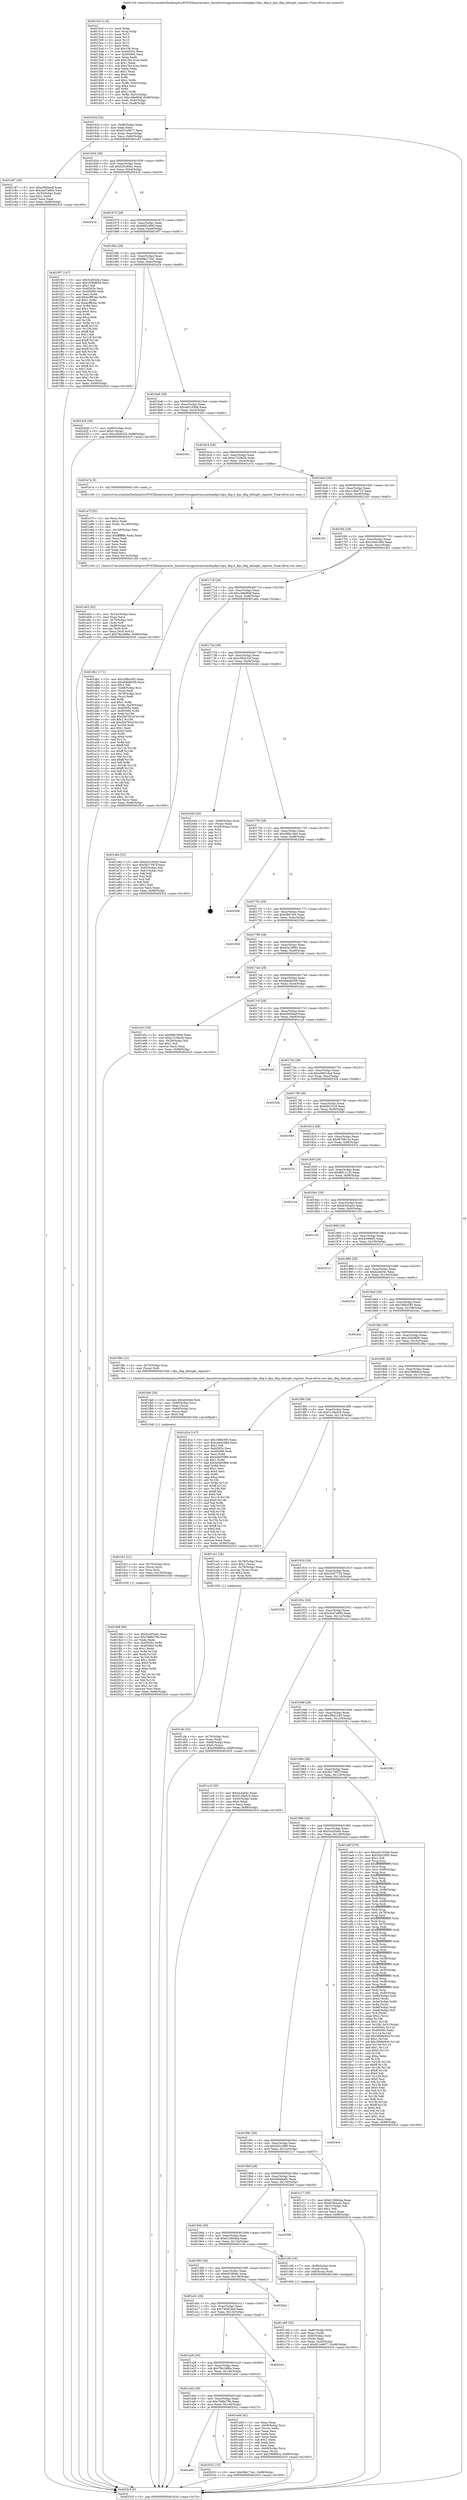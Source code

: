 digraph "0x4015c0" {
  label = "0x4015c0 (/mnt/c/Users/mathe/Desktop/tcc/POCII/binaries/extr_linuxdriversgpudrmmsmdispdpu1dpu_dbg.h_dpu_dbg_debugfs_register_Final-ollvm.out::main(0))"
  labelloc = "t"
  node[shape=record]

  Entry [label="",width=0.3,height=0.3,shape=circle,fillcolor=black,style=filled]
  "0x401634" [label="{
     0x401634 [32]\l
     | [instrs]\l
     &nbsp;&nbsp;0x401634 \<+6\>: mov -0x98(%rbp),%eax\l
     &nbsp;&nbsp;0x40163a \<+2\>: mov %eax,%ecx\l
     &nbsp;&nbsp;0x40163c \<+6\>: sub $0x831e9977,%ecx\l
     &nbsp;&nbsp;0x401642 \<+6\>: mov %eax,-0xac(%rbp)\l
     &nbsp;&nbsp;0x401648 \<+6\>: mov %ecx,-0xb0(%rbp)\l
     &nbsp;&nbsp;0x40164e \<+6\>: je 0000000000401c87 \<main+0x6c7\>\l
  }"]
  "0x401c87" [label="{
     0x401c87 [30]\l
     | [instrs]\l
     &nbsp;&nbsp;0x401c87 \<+5\>: mov $0xe5b0badf,%eax\l
     &nbsp;&nbsp;0x401c8c \<+5\>: mov $0x3ed7a96d,%ecx\l
     &nbsp;&nbsp;0x401c91 \<+3\>: mov -0x30(%rbp),%edx\l
     &nbsp;&nbsp;0x401c94 \<+3\>: cmp $0x1,%edx\l
     &nbsp;&nbsp;0x401c97 \<+3\>: cmovl %ecx,%eax\l
     &nbsp;&nbsp;0x401c9a \<+6\>: mov %eax,-0x98(%rbp)\l
     &nbsp;&nbsp;0x401ca0 \<+5\>: jmp 00000000004025c5 \<main+0x1005\>\l
  }"]
  "0x401654" [label="{
     0x401654 [28]\l
     | [instrs]\l
     &nbsp;&nbsp;0x401654 \<+5\>: jmp 0000000000401659 \<main+0x99\>\l
     &nbsp;&nbsp;0x401659 \<+6\>: mov -0xac(%rbp),%eax\l
     &nbsp;&nbsp;0x40165f \<+5\>: sub $0x925c65bc,%eax\l
     &nbsp;&nbsp;0x401664 \<+6\>: mov %eax,-0xb4(%rbp)\l
     &nbsp;&nbsp;0x40166a \<+6\>: je 0000000000402419 \<main+0xe59\>\l
  }"]
  Exit [label="",width=0.3,height=0.3,shape=circle,fillcolor=black,style=filled,peripheries=2]
  "0x402419" [label="{
     0x402419\l
  }", style=dashed]
  "0x401670" [label="{
     0x401670 [28]\l
     | [instrs]\l
     &nbsp;&nbsp;0x401670 \<+5\>: jmp 0000000000401675 \<main+0xb5\>\l
     &nbsp;&nbsp;0x401675 \<+6\>: mov -0xac(%rbp),%eax\l
     &nbsp;&nbsp;0x40167b \<+5\>: sub $0x9681984f,%eax\l
     &nbsp;&nbsp;0x401680 \<+6\>: mov %eax,-0xb8(%rbp)\l
     &nbsp;&nbsp;0x401686 \<+6\>: je 0000000000401f07 \<main+0x947\>\l
  }"]
  "0x401a60" [label="{
     0x401a60\l
  }", style=dashed]
  "0x401f07" [label="{
     0x401f07 [147]\l
     | [instrs]\l
     &nbsp;&nbsp;0x401f07 \<+5\>: mov $0x5cd55d4c,%eax\l
     &nbsp;&nbsp;0x401f0c \<+5\>: mov $0x193b9650,%ecx\l
     &nbsp;&nbsp;0x401f11 \<+2\>: mov $0x1,%dl\l
     &nbsp;&nbsp;0x401f13 \<+7\>: mov 0x40505c,%esi\l
     &nbsp;&nbsp;0x401f1a \<+7\>: mov 0x405060,%edi\l
     &nbsp;&nbsp;0x401f21 \<+3\>: mov %esi,%r8d\l
     &nbsp;&nbsp;0x401f24 \<+7\>: add $0xecff63ec,%r8d\l
     &nbsp;&nbsp;0x401f2b \<+4\>: sub $0x1,%r8d\l
     &nbsp;&nbsp;0x401f2f \<+7\>: sub $0xecff63ec,%r8d\l
     &nbsp;&nbsp;0x401f36 \<+4\>: imul %r8d,%esi\l
     &nbsp;&nbsp;0x401f3a \<+3\>: and $0x1,%esi\l
     &nbsp;&nbsp;0x401f3d \<+3\>: cmp $0x0,%esi\l
     &nbsp;&nbsp;0x401f40 \<+4\>: sete %r9b\l
     &nbsp;&nbsp;0x401f44 \<+3\>: cmp $0xa,%edi\l
     &nbsp;&nbsp;0x401f47 \<+4\>: setl %r10b\l
     &nbsp;&nbsp;0x401f4b \<+3\>: mov %r9b,%r11b\l
     &nbsp;&nbsp;0x401f4e \<+4\>: xor $0xff,%r11b\l
     &nbsp;&nbsp;0x401f52 \<+3\>: mov %r10b,%bl\l
     &nbsp;&nbsp;0x401f55 \<+3\>: xor $0xff,%bl\l
     &nbsp;&nbsp;0x401f58 \<+3\>: xor $0x1,%dl\l
     &nbsp;&nbsp;0x401f5b \<+3\>: mov %r11b,%r14b\l
     &nbsp;&nbsp;0x401f5e \<+4\>: and $0xff,%r14b\l
     &nbsp;&nbsp;0x401f62 \<+3\>: and %dl,%r9b\l
     &nbsp;&nbsp;0x401f65 \<+3\>: mov %bl,%r15b\l
     &nbsp;&nbsp;0x401f68 \<+4\>: and $0xff,%r15b\l
     &nbsp;&nbsp;0x401f6c \<+3\>: and %dl,%r10b\l
     &nbsp;&nbsp;0x401f6f \<+3\>: or %r9b,%r14b\l
     &nbsp;&nbsp;0x401f72 \<+3\>: or %r10b,%r15b\l
     &nbsp;&nbsp;0x401f75 \<+3\>: xor %r15b,%r14b\l
     &nbsp;&nbsp;0x401f78 \<+3\>: or %bl,%r11b\l
     &nbsp;&nbsp;0x401f7b \<+4\>: xor $0xff,%r11b\l
     &nbsp;&nbsp;0x401f7f \<+3\>: or $0x1,%dl\l
     &nbsp;&nbsp;0x401f82 \<+3\>: and %dl,%r11b\l
     &nbsp;&nbsp;0x401f85 \<+3\>: or %r11b,%r14b\l
     &nbsp;&nbsp;0x401f88 \<+4\>: test $0x1,%r14b\l
     &nbsp;&nbsp;0x401f8c \<+3\>: cmovne %ecx,%eax\l
     &nbsp;&nbsp;0x401f8f \<+6\>: mov %eax,-0x98(%rbp)\l
     &nbsp;&nbsp;0x401f95 \<+5\>: jmp 00000000004025c5 \<main+0x1005\>\l
  }"]
  "0x40168c" [label="{
     0x40168c [28]\l
     | [instrs]\l
     &nbsp;&nbsp;0x40168c \<+5\>: jmp 0000000000401691 \<main+0xd1\>\l
     &nbsp;&nbsp;0x401691 \<+6\>: mov -0xac(%rbp),%eax\l
     &nbsp;&nbsp;0x401697 \<+5\>: sub $0x99e172e1,%eax\l
     &nbsp;&nbsp;0x40169c \<+6\>: mov %eax,-0xbc(%rbp)\l
     &nbsp;&nbsp;0x4016a2 \<+6\>: je 0000000000402428 \<main+0xe68\>\l
  }"]
  "0x402032" [label="{
     0x402032 [15]\l
     | [instrs]\l
     &nbsp;&nbsp;0x402032 \<+10\>: movl $0x99e172e1,-0x98(%rbp)\l
     &nbsp;&nbsp;0x40203c \<+5\>: jmp 00000000004025c5 \<main+0x1005\>\l
  }"]
  "0x402428" [label="{
     0x402428 [28]\l
     | [instrs]\l
     &nbsp;&nbsp;0x402428 \<+7\>: mov -0x90(%rbp),%rax\l
     &nbsp;&nbsp;0x40242f \<+6\>: movl $0x0,(%rax)\l
     &nbsp;&nbsp;0x402435 \<+10\>: movl $0xc582b32f,-0x98(%rbp)\l
     &nbsp;&nbsp;0x40243f \<+5\>: jmp 00000000004025c5 \<main+0x1005\>\l
  }"]
  "0x4016a8" [label="{
     0x4016a8 [28]\l
     | [instrs]\l
     &nbsp;&nbsp;0x4016a8 \<+5\>: jmp 00000000004016ad \<main+0xed\>\l
     &nbsp;&nbsp;0x4016ad \<+6\>: mov -0xac(%rbp),%eax\l
     &nbsp;&nbsp;0x4016b3 \<+5\>: sub $0xa451026d,%eax\l
     &nbsp;&nbsp;0x4016b8 \<+6\>: mov %eax,-0xc0(%rbp)\l
     &nbsp;&nbsp;0x4016be \<+6\>: je 000000000040245c \<main+0xe9c\>\l
  }"]
  "0x401fd8" [label="{
     0x401fd8 [90]\l
     | [instrs]\l
     &nbsp;&nbsp;0x401fd8 \<+5\>: mov $0x5cd55d4c,%eax\l
     &nbsp;&nbsp;0x401fdd \<+5\>: mov $0x79d6e79b,%esi\l
     &nbsp;&nbsp;0x401fe2 \<+2\>: xor %edx,%edx\l
     &nbsp;&nbsp;0x401fe4 \<+8\>: mov 0x40505c,%r8d\l
     &nbsp;&nbsp;0x401fec \<+8\>: mov 0x405060,%r9d\l
     &nbsp;&nbsp;0x401ff4 \<+3\>: sub $0x1,%edx\l
     &nbsp;&nbsp;0x401ff7 \<+3\>: mov %r8d,%r10d\l
     &nbsp;&nbsp;0x401ffa \<+3\>: add %edx,%r10d\l
     &nbsp;&nbsp;0x401ffd \<+4\>: imul %r10d,%r8d\l
     &nbsp;&nbsp;0x402001 \<+4\>: and $0x1,%r8d\l
     &nbsp;&nbsp;0x402005 \<+4\>: cmp $0x0,%r8d\l
     &nbsp;&nbsp;0x402009 \<+4\>: sete %r11b\l
     &nbsp;&nbsp;0x40200d \<+4\>: cmp $0xa,%r9d\l
     &nbsp;&nbsp;0x402011 \<+3\>: setl %bl\l
     &nbsp;&nbsp;0x402014 \<+3\>: mov %r11b,%r14b\l
     &nbsp;&nbsp;0x402017 \<+3\>: and %bl,%r14b\l
     &nbsp;&nbsp;0x40201a \<+3\>: xor %bl,%r11b\l
     &nbsp;&nbsp;0x40201d \<+3\>: or %r11b,%r14b\l
     &nbsp;&nbsp;0x402020 \<+4\>: test $0x1,%r14b\l
     &nbsp;&nbsp;0x402024 \<+3\>: cmovne %esi,%eax\l
     &nbsp;&nbsp;0x402027 \<+6\>: mov %eax,-0x98(%rbp)\l
     &nbsp;&nbsp;0x40202d \<+5\>: jmp 00000000004025c5 \<main+0x1005\>\l
  }"]
  "0x40245c" [label="{
     0x40245c\l
  }", style=dashed]
  "0x4016c4" [label="{
     0x4016c4 [28]\l
     | [instrs]\l
     &nbsp;&nbsp;0x4016c4 \<+5\>: jmp 00000000004016c9 \<main+0x109\>\l
     &nbsp;&nbsp;0x4016c9 \<+6\>: mov -0xac(%rbp),%eax\l
     &nbsp;&nbsp;0x4016cf \<+5\>: sub $0xa7229e26,%eax\l
     &nbsp;&nbsp;0x4016d4 \<+6\>: mov %eax,-0xc4(%rbp)\l
     &nbsp;&nbsp;0x4016da \<+6\>: je 0000000000401e7a \<main+0x8ba\>\l
  }"]
  "0x401fc3" [label="{
     0x401fc3 [21]\l
     | [instrs]\l
     &nbsp;&nbsp;0x401fc3 \<+4\>: mov -0x70(%rbp),%rcx\l
     &nbsp;&nbsp;0x401fc7 \<+3\>: mov (%rcx),%rcx\l
     &nbsp;&nbsp;0x401fca \<+3\>: mov %rcx,%rdi\l
     &nbsp;&nbsp;0x401fcd \<+6\>: mov %eax,-0x150(%rbp)\l
     &nbsp;&nbsp;0x401fd3 \<+5\>: call 0000000000401030 \<free@plt\>\l
     | [calls]\l
     &nbsp;&nbsp;0x401030 \{1\} (unknown)\l
  }"]
  "0x401e7a" [label="{
     0x401e7a [5]\l
     | [instrs]\l
     &nbsp;&nbsp;0x401e7a \<+5\>: call 0000000000401160 \<next_i\>\l
     | [calls]\l
     &nbsp;&nbsp;0x401160 \{1\} (/mnt/c/Users/mathe/Desktop/tcc/POCII/binaries/extr_linuxdriversgpudrmmsmdispdpu1dpu_dbg.h_dpu_dbg_debugfs_register_Final-ollvm.out::next_i)\l
  }"]
  "0x4016e0" [label="{
     0x4016e0 [28]\l
     | [instrs]\l
     &nbsp;&nbsp;0x4016e0 \<+5\>: jmp 00000000004016e5 \<main+0x125\>\l
     &nbsp;&nbsp;0x4016e5 \<+6\>: mov -0xac(%rbp),%eax\l
     &nbsp;&nbsp;0x4016eb \<+5\>: sub $0xc14b6723,%eax\l
     &nbsp;&nbsp;0x4016f0 \<+6\>: mov %eax,-0xc8(%rbp)\l
     &nbsp;&nbsp;0x4016f6 \<+6\>: je 00000000004021b3 \<main+0xbf3\>\l
  }"]
  "0x401fa6" [label="{
     0x401fa6 [29]\l
     | [instrs]\l
     &nbsp;&nbsp;0x401fa6 \<+10\>: movabs $0x4030d6,%rdi\l
     &nbsp;&nbsp;0x401fb0 \<+4\>: mov -0x60(%rbp),%rcx\l
     &nbsp;&nbsp;0x401fb4 \<+2\>: mov %eax,(%rcx)\l
     &nbsp;&nbsp;0x401fb6 \<+4\>: mov -0x60(%rbp),%rcx\l
     &nbsp;&nbsp;0x401fba \<+2\>: mov (%rcx),%esi\l
     &nbsp;&nbsp;0x401fbc \<+2\>: mov $0x0,%al\l
     &nbsp;&nbsp;0x401fbe \<+5\>: call 0000000000401040 \<printf@plt\>\l
     | [calls]\l
     &nbsp;&nbsp;0x401040 \{1\} (unknown)\l
  }"]
  "0x4021b3" [label="{
     0x4021b3\l
  }", style=dashed]
  "0x4016fc" [label="{
     0x4016fc [28]\l
     | [instrs]\l
     &nbsp;&nbsp;0x4016fc \<+5\>: jmp 0000000000401701 \<main+0x141\>\l
     &nbsp;&nbsp;0x401701 \<+6\>: mov -0xac(%rbp),%eax\l
     &nbsp;&nbsp;0x401707 \<+5\>: sub $0xc44d1d84,%eax\l
     &nbsp;&nbsp;0x40170c \<+6\>: mov %eax,-0xcc(%rbp)\l
     &nbsp;&nbsp;0x401712 \<+6\>: je 0000000000401db1 \<main+0x7f1\>\l
  }"]
  "0x401a44" [label="{
     0x401a44 [28]\l
     | [instrs]\l
     &nbsp;&nbsp;0x401a44 \<+5\>: jmp 0000000000401a49 \<main+0x489\>\l
     &nbsp;&nbsp;0x401a49 \<+6\>: mov -0xac(%rbp),%eax\l
     &nbsp;&nbsp;0x401a4f \<+5\>: sub $0x79d6e79b,%eax\l
     &nbsp;&nbsp;0x401a54 \<+6\>: mov %eax,-0x144(%rbp)\l
     &nbsp;&nbsp;0x401a5a \<+6\>: je 0000000000402032 \<main+0xa72\>\l
  }"]
  "0x401db1" [label="{
     0x401db1 [171]\l
     | [instrs]\l
     &nbsp;&nbsp;0x401db1 \<+5\>: mov $0x16fb4385,%eax\l
     &nbsp;&nbsp;0x401db6 \<+5\>: mov $0xdb6dbb56,%ecx\l
     &nbsp;&nbsp;0x401dbb \<+2\>: mov $0x1,%dl\l
     &nbsp;&nbsp;0x401dbd \<+4\>: mov -0x68(%rbp),%rsi\l
     &nbsp;&nbsp;0x401dc1 \<+2\>: mov (%rsi),%edi\l
     &nbsp;&nbsp;0x401dc3 \<+4\>: mov -0x78(%rbp),%rsi\l
     &nbsp;&nbsp;0x401dc7 \<+2\>: cmp (%rsi),%edi\l
     &nbsp;&nbsp;0x401dc9 \<+4\>: setl %r8b\l
     &nbsp;&nbsp;0x401dcd \<+4\>: and $0x1,%r8b\l
     &nbsp;&nbsp;0x401dd1 \<+4\>: mov %r8b,-0x29(%rbp)\l
     &nbsp;&nbsp;0x401dd5 \<+7\>: mov 0x40505c,%edi\l
     &nbsp;&nbsp;0x401ddc \<+8\>: mov 0x405060,%r9d\l
     &nbsp;&nbsp;0x401de4 \<+3\>: mov %edi,%r10d\l
     &nbsp;&nbsp;0x401de7 \<+7\>: add $0x260762cf,%r10d\l
     &nbsp;&nbsp;0x401dee \<+4\>: sub $0x1,%r10d\l
     &nbsp;&nbsp;0x401df2 \<+7\>: sub $0x260762cf,%r10d\l
     &nbsp;&nbsp;0x401df9 \<+4\>: imul %r10d,%edi\l
     &nbsp;&nbsp;0x401dfd \<+3\>: and $0x1,%edi\l
     &nbsp;&nbsp;0x401e00 \<+3\>: cmp $0x0,%edi\l
     &nbsp;&nbsp;0x401e03 \<+4\>: sete %r8b\l
     &nbsp;&nbsp;0x401e07 \<+4\>: cmp $0xa,%r9d\l
     &nbsp;&nbsp;0x401e0b \<+4\>: setl %r11b\l
     &nbsp;&nbsp;0x401e0f \<+3\>: mov %r8b,%bl\l
     &nbsp;&nbsp;0x401e12 \<+3\>: xor $0xff,%bl\l
     &nbsp;&nbsp;0x401e15 \<+3\>: mov %r11b,%r14b\l
     &nbsp;&nbsp;0x401e18 \<+4\>: xor $0xff,%r14b\l
     &nbsp;&nbsp;0x401e1c \<+3\>: xor $0x1,%dl\l
     &nbsp;&nbsp;0x401e1f \<+3\>: mov %bl,%r15b\l
     &nbsp;&nbsp;0x401e22 \<+4\>: and $0xff,%r15b\l
     &nbsp;&nbsp;0x401e26 \<+3\>: and %dl,%r8b\l
     &nbsp;&nbsp;0x401e29 \<+3\>: mov %r14b,%r12b\l
     &nbsp;&nbsp;0x401e2c \<+4\>: and $0xff,%r12b\l
     &nbsp;&nbsp;0x401e30 \<+3\>: and %dl,%r11b\l
     &nbsp;&nbsp;0x401e33 \<+3\>: or %r8b,%r15b\l
     &nbsp;&nbsp;0x401e36 \<+3\>: or %r11b,%r12b\l
     &nbsp;&nbsp;0x401e39 \<+3\>: xor %r12b,%r15b\l
     &nbsp;&nbsp;0x401e3c \<+3\>: or %r14b,%bl\l
     &nbsp;&nbsp;0x401e3f \<+3\>: xor $0xff,%bl\l
     &nbsp;&nbsp;0x401e42 \<+3\>: or $0x1,%dl\l
     &nbsp;&nbsp;0x401e45 \<+2\>: and %dl,%bl\l
     &nbsp;&nbsp;0x401e47 \<+3\>: or %bl,%r15b\l
     &nbsp;&nbsp;0x401e4a \<+4\>: test $0x1,%r15b\l
     &nbsp;&nbsp;0x401e4e \<+3\>: cmovne %ecx,%eax\l
     &nbsp;&nbsp;0x401e51 \<+6\>: mov %eax,-0x98(%rbp)\l
     &nbsp;&nbsp;0x401e57 \<+5\>: jmp 00000000004025c5 \<main+0x1005\>\l
  }"]
  "0x401718" [label="{
     0x401718 [28]\l
     | [instrs]\l
     &nbsp;&nbsp;0x401718 \<+5\>: jmp 000000000040171d \<main+0x15d\>\l
     &nbsp;&nbsp;0x40171d \<+6\>: mov -0xac(%rbp),%eax\l
     &nbsp;&nbsp;0x401723 \<+5\>: sub $0xc49e864f,%eax\l
     &nbsp;&nbsp;0x401728 \<+6\>: mov %eax,-0xd0(%rbp)\l
     &nbsp;&nbsp;0x40172e \<+6\>: je 0000000000401a6a \<main+0x4aa\>\l
  }"]
  "0x401edd" [label="{
     0x401edd [42]\l
     | [instrs]\l
     &nbsp;&nbsp;0x401edd \<+2\>: xor %eax,%eax\l
     &nbsp;&nbsp;0x401edf \<+4\>: mov -0x68(%rbp),%rcx\l
     &nbsp;&nbsp;0x401ee3 \<+2\>: mov (%rcx),%edx\l
     &nbsp;&nbsp;0x401ee5 \<+2\>: mov %eax,%esi\l
     &nbsp;&nbsp;0x401ee7 \<+2\>: sub %edx,%esi\l
     &nbsp;&nbsp;0x401ee9 \<+2\>: mov %eax,%edx\l
     &nbsp;&nbsp;0x401eeb \<+3\>: sub $0x1,%edx\l
     &nbsp;&nbsp;0x401eee \<+2\>: add %edx,%esi\l
     &nbsp;&nbsp;0x401ef0 \<+2\>: sub %esi,%eax\l
     &nbsp;&nbsp;0x401ef2 \<+4\>: mov -0x68(%rbp),%rcx\l
     &nbsp;&nbsp;0x401ef6 \<+2\>: mov %eax,(%rcx)\l
     &nbsp;&nbsp;0x401ef8 \<+10\>: movl $0x296f66ca,-0x98(%rbp)\l
     &nbsp;&nbsp;0x401f02 \<+5\>: jmp 00000000004025c5 \<main+0x1005\>\l
  }"]
  "0x401a6a" [label="{
     0x401a6a [53]\l
     | [instrs]\l
     &nbsp;&nbsp;0x401a6a \<+5\>: mov $0xa451026d,%eax\l
     &nbsp;&nbsp;0x401a6f \<+5\>: mov $0x5b17587f,%ecx\l
     &nbsp;&nbsp;0x401a74 \<+6\>: mov -0x92(%rbp),%dl\l
     &nbsp;&nbsp;0x401a7a \<+7\>: mov -0x91(%rbp),%sil\l
     &nbsp;&nbsp;0x401a81 \<+3\>: mov %dl,%dil\l
     &nbsp;&nbsp;0x401a84 \<+3\>: and %sil,%dil\l
     &nbsp;&nbsp;0x401a87 \<+3\>: xor %sil,%dl\l
     &nbsp;&nbsp;0x401a8a \<+3\>: or %dl,%dil\l
     &nbsp;&nbsp;0x401a8d \<+4\>: test $0x1,%dil\l
     &nbsp;&nbsp;0x401a91 \<+3\>: cmovne %ecx,%eax\l
     &nbsp;&nbsp;0x401a94 \<+6\>: mov %eax,-0x98(%rbp)\l
     &nbsp;&nbsp;0x401a9a \<+5\>: jmp 00000000004025c5 \<main+0x1005\>\l
  }"]
  "0x401734" [label="{
     0x401734 [28]\l
     | [instrs]\l
     &nbsp;&nbsp;0x401734 \<+5\>: jmp 0000000000401739 \<main+0x179\>\l
     &nbsp;&nbsp;0x401739 \<+6\>: mov -0xac(%rbp),%eax\l
     &nbsp;&nbsp;0x40173f \<+5\>: sub $0xc582b32f,%eax\l
     &nbsp;&nbsp;0x401744 \<+6\>: mov %eax,-0xd4(%rbp)\l
     &nbsp;&nbsp;0x40174a \<+6\>: je 0000000000402444 \<main+0xe84\>\l
  }"]
  "0x4025c5" [label="{
     0x4025c5 [5]\l
     | [instrs]\l
     &nbsp;&nbsp;0x4025c5 \<+5\>: jmp 0000000000401634 \<main+0x74\>\l
  }"]
  "0x4015c0" [label="{
     0x4015c0 [116]\l
     | [instrs]\l
     &nbsp;&nbsp;0x4015c0 \<+1\>: push %rbp\l
     &nbsp;&nbsp;0x4015c1 \<+3\>: mov %rsp,%rbp\l
     &nbsp;&nbsp;0x4015c4 \<+2\>: push %r15\l
     &nbsp;&nbsp;0x4015c6 \<+2\>: push %r14\l
     &nbsp;&nbsp;0x4015c8 \<+2\>: push %r13\l
     &nbsp;&nbsp;0x4015ca \<+2\>: push %r12\l
     &nbsp;&nbsp;0x4015cc \<+1\>: push %rbx\l
     &nbsp;&nbsp;0x4015cd \<+7\>: sub $0x158,%rsp\l
     &nbsp;&nbsp;0x4015d4 \<+7\>: mov 0x40505c,%eax\l
     &nbsp;&nbsp;0x4015db \<+7\>: mov 0x405060,%ecx\l
     &nbsp;&nbsp;0x4015e2 \<+2\>: mov %eax,%edx\l
     &nbsp;&nbsp;0x4015e4 \<+6\>: add $0x15b141ea,%edx\l
     &nbsp;&nbsp;0x4015ea \<+3\>: sub $0x1,%edx\l
     &nbsp;&nbsp;0x4015ed \<+6\>: sub $0x15b141ea,%edx\l
     &nbsp;&nbsp;0x4015f3 \<+3\>: imul %edx,%eax\l
     &nbsp;&nbsp;0x4015f6 \<+3\>: and $0x1,%eax\l
     &nbsp;&nbsp;0x4015f9 \<+3\>: cmp $0x0,%eax\l
     &nbsp;&nbsp;0x4015fc \<+4\>: sete %r8b\l
     &nbsp;&nbsp;0x401600 \<+4\>: and $0x1,%r8b\l
     &nbsp;&nbsp;0x401604 \<+7\>: mov %r8b,-0x92(%rbp)\l
     &nbsp;&nbsp;0x40160b \<+3\>: cmp $0xa,%ecx\l
     &nbsp;&nbsp;0x40160e \<+4\>: setl %r8b\l
     &nbsp;&nbsp;0x401612 \<+4\>: and $0x1,%r8b\l
     &nbsp;&nbsp;0x401616 \<+7\>: mov %r8b,-0x91(%rbp)\l
     &nbsp;&nbsp;0x40161d \<+10\>: movl $0xc49e864f,-0x98(%rbp)\l
     &nbsp;&nbsp;0x401627 \<+6\>: mov %edi,-0x9c(%rbp)\l
     &nbsp;&nbsp;0x40162d \<+7\>: mov %rsi,-0xa8(%rbp)\l
  }"]
  "0x401a28" [label="{
     0x401a28 [28]\l
     | [instrs]\l
     &nbsp;&nbsp;0x401a28 \<+5\>: jmp 0000000000401a2d \<main+0x46d\>\l
     &nbsp;&nbsp;0x401a2d \<+6\>: mov -0xac(%rbp),%eax\l
     &nbsp;&nbsp;0x401a33 \<+5\>: sub $0x78e198be,%eax\l
     &nbsp;&nbsp;0x401a38 \<+6\>: mov %eax,-0x140(%rbp)\l
     &nbsp;&nbsp;0x401a3e \<+6\>: je 0000000000401edd \<main+0x91d\>\l
  }"]
  "0x402444" [label="{
     0x402444 [24]\l
     | [instrs]\l
     &nbsp;&nbsp;0x402444 \<+7\>: mov -0x90(%rbp),%rax\l
     &nbsp;&nbsp;0x40244b \<+2\>: mov (%rax),%eax\l
     &nbsp;&nbsp;0x40244d \<+4\>: lea -0x28(%rbp),%rsp\l
     &nbsp;&nbsp;0x402451 \<+1\>: pop %rbx\l
     &nbsp;&nbsp;0x402452 \<+2\>: pop %r12\l
     &nbsp;&nbsp;0x402454 \<+2\>: pop %r13\l
     &nbsp;&nbsp;0x402456 \<+2\>: pop %r14\l
     &nbsp;&nbsp;0x402458 \<+2\>: pop %r15\l
     &nbsp;&nbsp;0x40245a \<+1\>: pop %rbp\l
     &nbsp;&nbsp;0x40245b \<+1\>: ret\l
  }"]
  "0x401750" [label="{
     0x401750 [28]\l
     | [instrs]\l
     &nbsp;&nbsp;0x401750 \<+5\>: jmp 0000000000401755 \<main+0x195\>\l
     &nbsp;&nbsp;0x401755 \<+6\>: mov -0xac(%rbp),%eax\l
     &nbsp;&nbsp;0x40175b \<+5\>: sub $0xc86b1dad,%eax\l
     &nbsp;&nbsp;0x401760 \<+6\>: mov %eax,-0xd8(%rbp)\l
     &nbsp;&nbsp;0x401766 \<+6\>: je 00000000004025b6 \<main+0xff6\>\l
  }"]
  "0x402041" [label="{
     0x402041\l
  }", style=dashed]
  "0x4025b6" [label="{
     0x4025b6\l
  }", style=dashed]
  "0x40176c" [label="{
     0x40176c [28]\l
     | [instrs]\l
     &nbsp;&nbsp;0x40176c \<+5\>: jmp 0000000000401771 \<main+0x1b1\>\l
     &nbsp;&nbsp;0x401771 \<+6\>: mov -0xac(%rbp),%eax\l
     &nbsp;&nbsp;0x401777 \<+5\>: sub $0xcfb67fc0,%eax\l
     &nbsp;&nbsp;0x40177c \<+6\>: mov %eax,-0xdc(%rbp)\l
     &nbsp;&nbsp;0x401782 \<+6\>: je 000000000040230d \<main+0xd4d\>\l
  }"]
  "0x401a0c" [label="{
     0x401a0c [28]\l
     | [instrs]\l
     &nbsp;&nbsp;0x401a0c \<+5\>: jmp 0000000000401a11 \<main+0x451\>\l
     &nbsp;&nbsp;0x401a11 \<+6\>: mov -0xac(%rbp),%eax\l
     &nbsp;&nbsp;0x401a17 \<+5\>: sub $0x749452ed,%eax\l
     &nbsp;&nbsp;0x401a1c \<+6\>: mov %eax,-0x13c(%rbp)\l
     &nbsp;&nbsp;0x401a22 \<+6\>: je 0000000000402041 \<main+0xa81\>\l
  }"]
  "0x40230d" [label="{
     0x40230d\l
  }", style=dashed]
  "0x401788" [label="{
     0x401788 [28]\l
     | [instrs]\l
     &nbsp;&nbsp;0x401788 \<+5\>: jmp 000000000040178d \<main+0x1cd\>\l
     &nbsp;&nbsp;0x40178d \<+6\>: mov -0xac(%rbp),%eax\l
     &nbsp;&nbsp;0x401793 \<+5\>: sub $0xd2a1909c,%eax\l
     &nbsp;&nbsp;0x401798 \<+6\>: mov %eax,-0xe0(%rbp)\l
     &nbsp;&nbsp;0x40179e \<+6\>: je 00000000004021dd \<main+0xc1d\>\l
  }"]
  "0x4020a2" [label="{
     0x4020a2\l
  }", style=dashed]
  "0x4021dd" [label="{
     0x4021dd\l
  }", style=dashed]
  "0x4017a4" [label="{
     0x4017a4 [28]\l
     | [instrs]\l
     &nbsp;&nbsp;0x4017a4 \<+5\>: jmp 00000000004017a9 \<main+0x1e9\>\l
     &nbsp;&nbsp;0x4017a9 \<+6\>: mov -0xac(%rbp),%eax\l
     &nbsp;&nbsp;0x4017af \<+5\>: sub $0xdb6dbb56,%eax\l
     &nbsp;&nbsp;0x4017b4 \<+6\>: mov %eax,-0xe4(%rbp)\l
     &nbsp;&nbsp;0x4017ba \<+6\>: je 0000000000401e5c \<main+0x89c\>\l
  }"]
  "0x401eb3" [label="{
     0x401eb3 [42]\l
     | [instrs]\l
     &nbsp;&nbsp;0x401eb3 \<+6\>: mov -0x14c(%rbp),%ecx\l
     &nbsp;&nbsp;0x401eb9 \<+3\>: imul %eax,%ecx\l
     &nbsp;&nbsp;0x401ebc \<+4\>: mov -0x70(%rbp),%r8\l
     &nbsp;&nbsp;0x401ec0 \<+3\>: mov (%r8),%r8\l
     &nbsp;&nbsp;0x401ec3 \<+4\>: mov -0x68(%rbp),%r9\l
     &nbsp;&nbsp;0x401ec7 \<+3\>: movslq (%r9),%r9\l
     &nbsp;&nbsp;0x401eca \<+4\>: mov %ecx,(%r8,%r9,4)\l
     &nbsp;&nbsp;0x401ece \<+10\>: movl $0x78e198be,-0x98(%rbp)\l
     &nbsp;&nbsp;0x401ed8 \<+5\>: jmp 00000000004025c5 \<main+0x1005\>\l
  }"]
  "0x401e5c" [label="{
     0x401e5c [30]\l
     | [instrs]\l
     &nbsp;&nbsp;0x401e5c \<+5\>: mov $0x9681984f,%eax\l
     &nbsp;&nbsp;0x401e61 \<+5\>: mov $0xa7229e26,%ecx\l
     &nbsp;&nbsp;0x401e66 \<+3\>: mov -0x29(%rbp),%dl\l
     &nbsp;&nbsp;0x401e69 \<+3\>: test $0x1,%dl\l
     &nbsp;&nbsp;0x401e6c \<+3\>: cmovne %ecx,%eax\l
     &nbsp;&nbsp;0x401e6f \<+6\>: mov %eax,-0x98(%rbp)\l
     &nbsp;&nbsp;0x401e75 \<+5\>: jmp 00000000004025c5 \<main+0x1005\>\l
  }"]
  "0x4017c0" [label="{
     0x4017c0 [28]\l
     | [instrs]\l
     &nbsp;&nbsp;0x4017c0 \<+5\>: jmp 00000000004017c5 \<main+0x205\>\l
     &nbsp;&nbsp;0x4017c5 \<+6\>: mov -0xac(%rbp),%eax\l
     &nbsp;&nbsp;0x4017cb \<+5\>: sub $0xe5b0badf,%eax\l
     &nbsp;&nbsp;0x4017d0 \<+6\>: mov %eax,-0xe8(%rbp)\l
     &nbsp;&nbsp;0x4017d6 \<+6\>: je 0000000000401ca5 \<main+0x6e5\>\l
  }"]
  "0x401e7f" [label="{
     0x401e7f [52]\l
     | [instrs]\l
     &nbsp;&nbsp;0x401e7f \<+2\>: xor %ecx,%ecx\l
     &nbsp;&nbsp;0x401e81 \<+5\>: mov $0x2,%edx\l
     &nbsp;&nbsp;0x401e86 \<+6\>: mov %edx,-0x148(%rbp)\l
     &nbsp;&nbsp;0x401e8c \<+1\>: cltd\l
     &nbsp;&nbsp;0x401e8d \<+6\>: mov -0x148(%rbp),%esi\l
     &nbsp;&nbsp;0x401e93 \<+2\>: idiv %esi\l
     &nbsp;&nbsp;0x401e95 \<+6\>: imul $0xfffffffe,%edx,%edx\l
     &nbsp;&nbsp;0x401e9b \<+2\>: mov %ecx,%edi\l
     &nbsp;&nbsp;0x401e9d \<+2\>: sub %edx,%edi\l
     &nbsp;&nbsp;0x401e9f \<+2\>: mov %ecx,%edx\l
     &nbsp;&nbsp;0x401ea1 \<+3\>: sub $0x1,%edx\l
     &nbsp;&nbsp;0x401ea4 \<+2\>: add %edx,%edi\l
     &nbsp;&nbsp;0x401ea6 \<+2\>: sub %edi,%ecx\l
     &nbsp;&nbsp;0x401ea8 \<+6\>: mov %ecx,-0x14c(%rbp)\l
     &nbsp;&nbsp;0x401eae \<+5\>: call 0000000000401160 \<next_i\>\l
     | [calls]\l
     &nbsp;&nbsp;0x401160 \{1\} (/mnt/c/Users/mathe/Desktop/tcc/POCII/binaries/extr_linuxdriversgpudrmmsmdispdpu1dpu_dbg.h_dpu_dbg_debugfs_register_Final-ollvm.out::next_i)\l
  }"]
  "0x401ca5" [label="{
     0x401ca5\l
  }", style=dashed]
  "0x4017dc" [label="{
     0x4017dc [28]\l
     | [instrs]\l
     &nbsp;&nbsp;0x4017dc \<+5\>: jmp 00000000004017e1 \<main+0x221\>\l
     &nbsp;&nbsp;0x4017e1 \<+6\>: mov -0xac(%rbp),%eax\l
     &nbsp;&nbsp;0x4017e7 \<+5\>: sub $0xe6801dad,%eax\l
     &nbsp;&nbsp;0x4017ec \<+6\>: mov %eax,-0xec(%rbp)\l
     &nbsp;&nbsp;0x4017f2 \<+6\>: je 000000000040232b \<main+0xd6b\>\l
  }"]
  "0x401cfe" [label="{
     0x401cfe [32]\l
     | [instrs]\l
     &nbsp;&nbsp;0x401cfe \<+4\>: mov -0x70(%rbp),%rdi\l
     &nbsp;&nbsp;0x401d02 \<+3\>: mov %rax,(%rdi)\l
     &nbsp;&nbsp;0x401d05 \<+4\>: mov -0x68(%rbp),%rax\l
     &nbsp;&nbsp;0x401d09 \<+6\>: movl $0x0,(%rax)\l
     &nbsp;&nbsp;0x401d0f \<+10\>: movl $0x296f66ca,-0x98(%rbp)\l
     &nbsp;&nbsp;0x401d19 \<+5\>: jmp 00000000004025c5 \<main+0x1005\>\l
  }"]
  "0x40232b" [label="{
     0x40232b\l
  }", style=dashed]
  "0x4017f8" [label="{
     0x4017f8 [28]\l
     | [instrs]\l
     &nbsp;&nbsp;0x4017f8 \<+5\>: jmp 00000000004017fd \<main+0x23d\>\l
     &nbsp;&nbsp;0x4017fd \<+6\>: mov -0xac(%rbp),%eax\l
     &nbsp;&nbsp;0x401803 \<+5\>: sub $0xf3f23318,%eax\l
     &nbsp;&nbsp;0x401808 \<+6\>: mov %eax,-0xf0(%rbp)\l
     &nbsp;&nbsp;0x40180e \<+6\>: je 0000000000402569 \<main+0xfa9\>\l
  }"]
  "0x401c69" [label="{
     0x401c69 [30]\l
     | [instrs]\l
     &nbsp;&nbsp;0x401c69 \<+4\>: mov -0x80(%rbp),%rdi\l
     &nbsp;&nbsp;0x401c6d \<+2\>: mov %eax,(%rdi)\l
     &nbsp;&nbsp;0x401c6f \<+4\>: mov -0x80(%rbp),%rdi\l
     &nbsp;&nbsp;0x401c73 \<+2\>: mov (%rdi),%eax\l
     &nbsp;&nbsp;0x401c75 \<+3\>: mov %eax,-0x30(%rbp)\l
     &nbsp;&nbsp;0x401c78 \<+10\>: movl $0x831e9977,-0x98(%rbp)\l
     &nbsp;&nbsp;0x401c82 \<+5\>: jmp 00000000004025c5 \<main+0x1005\>\l
  }"]
  "0x402569" [label="{
     0x402569\l
  }", style=dashed]
  "0x401814" [label="{
     0x401814 [28]\l
     | [instrs]\l
     &nbsp;&nbsp;0x401814 \<+5\>: jmp 0000000000401819 \<main+0x259\>\l
     &nbsp;&nbsp;0x401819 \<+6\>: mov -0xac(%rbp),%eax\l
     &nbsp;&nbsp;0x40181f \<+5\>: sub $0xf479812e,%eax\l
     &nbsp;&nbsp;0x401824 \<+6\>: mov %eax,-0xf4(%rbp)\l
     &nbsp;&nbsp;0x40182a \<+6\>: je 000000000040207e \<main+0xabe\>\l
  }"]
  "0x4019f0" [label="{
     0x4019f0 [28]\l
     | [instrs]\l
     &nbsp;&nbsp;0x4019f0 \<+5\>: jmp 00000000004019f5 \<main+0x435\>\l
     &nbsp;&nbsp;0x4019f5 \<+6\>: mov -0xac(%rbp),%eax\l
     &nbsp;&nbsp;0x4019fb \<+5\>: sub $0x6d186efc,%eax\l
     &nbsp;&nbsp;0x401a00 \<+6\>: mov %eax,-0x138(%rbp)\l
     &nbsp;&nbsp;0x401a06 \<+6\>: je 00000000004020a2 \<main+0xae2\>\l
  }"]
  "0x40207e" [label="{
     0x40207e\l
  }", style=dashed]
  "0x401830" [label="{
     0x401830 [28]\l
     | [instrs]\l
     &nbsp;&nbsp;0x401830 \<+5\>: jmp 0000000000401835 \<main+0x275\>\l
     &nbsp;&nbsp;0x401835 \<+6\>: mov -0xac(%rbp),%eax\l
     &nbsp;&nbsp;0x40183b \<+5\>: sub $0xfbf11130,%eax\l
     &nbsp;&nbsp;0x401840 \<+6\>: mov %eax,-0xf8(%rbp)\l
     &nbsp;&nbsp;0x401846 \<+6\>: je 00000000004021a4 \<main+0xbe4\>\l
  }"]
  "0x401c56" [label="{
     0x401c56 [19]\l
     | [instrs]\l
     &nbsp;&nbsp;0x401c56 \<+7\>: mov -0x88(%rbp),%rax\l
     &nbsp;&nbsp;0x401c5d \<+3\>: mov (%rax),%rax\l
     &nbsp;&nbsp;0x401c60 \<+4\>: mov 0x8(%rax),%rdi\l
     &nbsp;&nbsp;0x401c64 \<+5\>: call 0000000000401060 \<atoi@plt\>\l
     | [calls]\l
     &nbsp;&nbsp;0x401060 \{1\} (unknown)\l
  }"]
  "0x4021a4" [label="{
     0x4021a4\l
  }", style=dashed]
  "0x40184c" [label="{
     0x40184c [28]\l
     | [instrs]\l
     &nbsp;&nbsp;0x40184c \<+5\>: jmp 0000000000401851 \<main+0x291\>\l
     &nbsp;&nbsp;0x401851 \<+6\>: mov -0xac(%rbp),%eax\l
     &nbsp;&nbsp;0x401857 \<+5\>: sub $0xfe302aa3,%eax\l
     &nbsp;&nbsp;0x40185c \<+6\>: mov %eax,-0xfc(%rbp)\l
     &nbsp;&nbsp;0x401862 \<+6\>: je 0000000000401c35 \<main+0x675\>\l
  }"]
  "0x4019d4" [label="{
     0x4019d4 [28]\l
     | [instrs]\l
     &nbsp;&nbsp;0x4019d4 \<+5\>: jmp 00000000004019d9 \<main+0x419\>\l
     &nbsp;&nbsp;0x4019d9 \<+6\>: mov -0xac(%rbp),%eax\l
     &nbsp;&nbsp;0x4019df \<+5\>: sub $0x613664da,%eax\l
     &nbsp;&nbsp;0x4019e4 \<+6\>: mov %eax,-0x134(%rbp)\l
     &nbsp;&nbsp;0x4019ea \<+6\>: je 0000000000401c56 \<main+0x696\>\l
  }"]
  "0x401c35" [label="{
     0x401c35\l
  }", style=dashed]
  "0x401868" [label="{
     0x401868 [28]\l
     | [instrs]\l
     &nbsp;&nbsp;0x401868 \<+5\>: jmp 000000000040186d \<main+0x2ad\>\l
     &nbsp;&nbsp;0x40186d \<+6\>: mov -0xac(%rbp),%eax\l
     &nbsp;&nbsp;0x401873 \<+5\>: sub $0x4c09665,%eax\l
     &nbsp;&nbsp;0x401878 \<+6\>: mov %eax,-0x100(%rbp)\l
     &nbsp;&nbsp;0x40187e \<+6\>: je 0000000000402513 \<main+0xf53\>\l
  }"]
  "0x4020fd" [label="{
     0x4020fd\l
  }", style=dashed]
  "0x402513" [label="{
     0x402513\l
  }", style=dashed]
  "0x401884" [label="{
     0x401884 [28]\l
     | [instrs]\l
     &nbsp;&nbsp;0x401884 \<+5\>: jmp 0000000000401889 \<main+0x2c9\>\l
     &nbsp;&nbsp;0x401889 \<+6\>: mov -0xac(%rbp),%eax\l
     &nbsp;&nbsp;0x40188f \<+5\>: sub $0xba3a04c,%eax\l
     &nbsp;&nbsp;0x401894 \<+6\>: mov %eax,-0x104(%rbp)\l
     &nbsp;&nbsp;0x40189a \<+6\>: je 000000000040231c \<main+0xd5c\>\l
  }"]
  "0x4019b8" [label="{
     0x4019b8 [28]\l
     | [instrs]\l
     &nbsp;&nbsp;0x4019b8 \<+5\>: jmp 00000000004019bd \<main+0x3fd\>\l
     &nbsp;&nbsp;0x4019bd \<+6\>: mov -0xac(%rbp),%eax\l
     &nbsp;&nbsp;0x4019c3 \<+5\>: sub $0x5eb9aa9c,%eax\l
     &nbsp;&nbsp;0x4019c8 \<+6\>: mov %eax,-0x130(%rbp)\l
     &nbsp;&nbsp;0x4019ce \<+6\>: je 00000000004020fd \<main+0xb3d\>\l
  }"]
  "0x40231c" [label="{
     0x40231c\l
  }", style=dashed]
  "0x4018a0" [label="{
     0x4018a0 [28]\l
     | [instrs]\l
     &nbsp;&nbsp;0x4018a0 \<+5\>: jmp 00000000004018a5 \<main+0x2e5\>\l
     &nbsp;&nbsp;0x4018a5 \<+6\>: mov -0xac(%rbp),%eax\l
     &nbsp;&nbsp;0x4018ab \<+5\>: sub $0x16fb4385,%eax\l
     &nbsp;&nbsp;0x4018b0 \<+6\>: mov %eax,-0x108(%rbp)\l
     &nbsp;&nbsp;0x4018b6 \<+6\>: je 00000000004024a1 \<main+0xee1\>\l
  }"]
  "0x401c17" [label="{
     0x401c17 [30]\l
     | [instrs]\l
     &nbsp;&nbsp;0x401c17 \<+5\>: mov $0x613664da,%eax\l
     &nbsp;&nbsp;0x401c1c \<+5\>: mov $0xfe302aa3,%ecx\l
     &nbsp;&nbsp;0x401c21 \<+3\>: mov -0x31(%rbp),%dl\l
     &nbsp;&nbsp;0x401c24 \<+3\>: test $0x1,%dl\l
     &nbsp;&nbsp;0x401c27 \<+3\>: cmovne %ecx,%eax\l
     &nbsp;&nbsp;0x401c2a \<+6\>: mov %eax,-0x98(%rbp)\l
     &nbsp;&nbsp;0x401c30 \<+5\>: jmp 00000000004025c5 \<main+0x1005\>\l
  }"]
  "0x4024a1" [label="{
     0x4024a1\l
  }", style=dashed]
  "0x4018bc" [label="{
     0x4018bc [28]\l
     | [instrs]\l
     &nbsp;&nbsp;0x4018bc \<+5\>: jmp 00000000004018c1 \<main+0x301\>\l
     &nbsp;&nbsp;0x4018c1 \<+6\>: mov -0xac(%rbp),%eax\l
     &nbsp;&nbsp;0x4018c7 \<+5\>: sub $0x193b9650,%eax\l
     &nbsp;&nbsp;0x4018cc \<+6\>: mov %eax,-0x10c(%rbp)\l
     &nbsp;&nbsp;0x4018d2 \<+6\>: je 0000000000401f9a \<main+0x9da\>\l
  }"]
  "0x40199c" [label="{
     0x40199c [28]\l
     | [instrs]\l
     &nbsp;&nbsp;0x40199c \<+5\>: jmp 00000000004019a1 \<main+0x3e1\>\l
     &nbsp;&nbsp;0x4019a1 \<+6\>: mov -0xac(%rbp),%eax\l
     &nbsp;&nbsp;0x4019a7 \<+5\>: sub $0x5d2c2f00,%eax\l
     &nbsp;&nbsp;0x4019ac \<+6\>: mov %eax,-0x12c(%rbp)\l
     &nbsp;&nbsp;0x4019b2 \<+6\>: je 0000000000401c17 \<main+0x657\>\l
  }"]
  "0x401f9a" [label="{
     0x401f9a [12]\l
     | [instrs]\l
     &nbsp;&nbsp;0x401f9a \<+4\>: mov -0x70(%rbp),%rax\l
     &nbsp;&nbsp;0x401f9e \<+3\>: mov (%rax),%rdi\l
     &nbsp;&nbsp;0x401fa1 \<+5\>: call 00000000004015b0 \<dpu_dbg_debugfs_register\>\l
     | [calls]\l
     &nbsp;&nbsp;0x4015b0 \{1\} (/mnt/c/Users/mathe/Desktop/tcc/POCII/binaries/extr_linuxdriversgpudrmmsmdispdpu1dpu_dbg.h_dpu_dbg_debugfs_register_Final-ollvm.out::dpu_dbg_debugfs_register)\l
  }"]
  "0x4018d8" [label="{
     0x4018d8 [28]\l
     | [instrs]\l
     &nbsp;&nbsp;0x4018d8 \<+5\>: jmp 00000000004018dd \<main+0x31d\>\l
     &nbsp;&nbsp;0x4018dd \<+6\>: mov -0xac(%rbp),%eax\l
     &nbsp;&nbsp;0x4018e3 \<+5\>: sub $0x296f66ca,%eax\l
     &nbsp;&nbsp;0x4018e8 \<+6\>: mov %eax,-0x110(%rbp)\l
     &nbsp;&nbsp;0x4018ee \<+6\>: je 0000000000401d1e \<main+0x75e\>\l
  }"]
  "0x4024c6" [label="{
     0x4024c6\l
  }", style=dashed]
  "0x401d1e" [label="{
     0x401d1e [147]\l
     | [instrs]\l
     &nbsp;&nbsp;0x401d1e \<+5\>: mov $0x16fb4385,%eax\l
     &nbsp;&nbsp;0x401d23 \<+5\>: mov $0xc44d1d84,%ecx\l
     &nbsp;&nbsp;0x401d28 \<+2\>: mov $0x1,%dl\l
     &nbsp;&nbsp;0x401d2a \<+7\>: mov 0x40505c,%esi\l
     &nbsp;&nbsp;0x401d31 \<+7\>: mov 0x405060,%edi\l
     &nbsp;&nbsp;0x401d38 \<+3\>: mov %esi,%r8d\l
     &nbsp;&nbsp;0x401d3b \<+7\>: sub $0x4d465986,%r8d\l
     &nbsp;&nbsp;0x401d42 \<+4\>: sub $0x1,%r8d\l
     &nbsp;&nbsp;0x401d46 \<+7\>: add $0x4d465986,%r8d\l
     &nbsp;&nbsp;0x401d4d \<+4\>: imul %r8d,%esi\l
     &nbsp;&nbsp;0x401d51 \<+3\>: and $0x1,%esi\l
     &nbsp;&nbsp;0x401d54 \<+3\>: cmp $0x0,%esi\l
     &nbsp;&nbsp;0x401d57 \<+4\>: sete %r9b\l
     &nbsp;&nbsp;0x401d5b \<+3\>: cmp $0xa,%edi\l
     &nbsp;&nbsp;0x401d5e \<+4\>: setl %r10b\l
     &nbsp;&nbsp;0x401d62 \<+3\>: mov %r9b,%r11b\l
     &nbsp;&nbsp;0x401d65 \<+4\>: xor $0xff,%r11b\l
     &nbsp;&nbsp;0x401d69 \<+3\>: mov %r10b,%bl\l
     &nbsp;&nbsp;0x401d6c \<+3\>: xor $0xff,%bl\l
     &nbsp;&nbsp;0x401d6f \<+3\>: xor $0x0,%dl\l
     &nbsp;&nbsp;0x401d72 \<+3\>: mov %r11b,%r14b\l
     &nbsp;&nbsp;0x401d75 \<+4\>: and $0x0,%r14b\l
     &nbsp;&nbsp;0x401d79 \<+3\>: and %dl,%r9b\l
     &nbsp;&nbsp;0x401d7c \<+3\>: mov %bl,%r15b\l
     &nbsp;&nbsp;0x401d7f \<+4\>: and $0x0,%r15b\l
     &nbsp;&nbsp;0x401d83 \<+3\>: and %dl,%r10b\l
     &nbsp;&nbsp;0x401d86 \<+3\>: or %r9b,%r14b\l
     &nbsp;&nbsp;0x401d89 \<+3\>: or %r10b,%r15b\l
     &nbsp;&nbsp;0x401d8c \<+3\>: xor %r15b,%r14b\l
     &nbsp;&nbsp;0x401d8f \<+3\>: or %bl,%r11b\l
     &nbsp;&nbsp;0x401d92 \<+4\>: xor $0xff,%r11b\l
     &nbsp;&nbsp;0x401d96 \<+3\>: or $0x0,%dl\l
     &nbsp;&nbsp;0x401d99 \<+3\>: and %dl,%r11b\l
     &nbsp;&nbsp;0x401d9c \<+3\>: or %r11b,%r14b\l
     &nbsp;&nbsp;0x401d9f \<+4\>: test $0x1,%r14b\l
     &nbsp;&nbsp;0x401da3 \<+3\>: cmovne %ecx,%eax\l
     &nbsp;&nbsp;0x401da6 \<+6\>: mov %eax,-0x98(%rbp)\l
     &nbsp;&nbsp;0x401dac \<+5\>: jmp 00000000004025c5 \<main+0x1005\>\l
  }"]
  "0x4018f4" [label="{
     0x4018f4 [28]\l
     | [instrs]\l
     &nbsp;&nbsp;0x4018f4 \<+5\>: jmp 00000000004018f9 \<main+0x339\>\l
     &nbsp;&nbsp;0x4018f9 \<+6\>: mov -0xac(%rbp),%eax\l
     &nbsp;&nbsp;0x4018ff \<+5\>: sub $0x3126e5c5,%eax\l
     &nbsp;&nbsp;0x401904 \<+6\>: mov %eax,-0x114(%rbp)\l
     &nbsp;&nbsp;0x40190a \<+6\>: je 0000000000401ce1 \<main+0x721\>\l
  }"]
  "0x401980" [label="{
     0x401980 [28]\l
     | [instrs]\l
     &nbsp;&nbsp;0x401980 \<+5\>: jmp 0000000000401985 \<main+0x3c5\>\l
     &nbsp;&nbsp;0x401985 \<+6\>: mov -0xac(%rbp),%eax\l
     &nbsp;&nbsp;0x40198b \<+5\>: sub $0x5cd55d4c,%eax\l
     &nbsp;&nbsp;0x401990 \<+6\>: mov %eax,-0x128(%rbp)\l
     &nbsp;&nbsp;0x401996 \<+6\>: je 00000000004024c6 \<main+0xf06\>\l
  }"]
  "0x401ce1" [label="{
     0x401ce1 [29]\l
     | [instrs]\l
     &nbsp;&nbsp;0x401ce1 \<+4\>: mov -0x78(%rbp),%rax\l
     &nbsp;&nbsp;0x401ce5 \<+6\>: movl $0x1,(%rax)\l
     &nbsp;&nbsp;0x401ceb \<+4\>: mov -0x78(%rbp),%rax\l
     &nbsp;&nbsp;0x401cef \<+3\>: movslq (%rax),%rax\l
     &nbsp;&nbsp;0x401cf2 \<+4\>: shl $0x2,%rax\l
     &nbsp;&nbsp;0x401cf6 \<+3\>: mov %rax,%rdi\l
     &nbsp;&nbsp;0x401cf9 \<+5\>: call 0000000000401050 \<malloc@plt\>\l
     | [calls]\l
     &nbsp;&nbsp;0x401050 \{1\} (unknown)\l
  }"]
  "0x401910" [label="{
     0x401910 [28]\l
     | [instrs]\l
     &nbsp;&nbsp;0x401910 \<+5\>: jmp 0000000000401915 \<main+0x355\>\l
     &nbsp;&nbsp;0x401915 \<+6\>: mov -0xac(%rbp),%eax\l
     &nbsp;&nbsp;0x40191b \<+5\>: sub $0x32f37730,%eax\l
     &nbsp;&nbsp;0x401920 \<+6\>: mov %eax,-0x118(%rbp)\l
     &nbsp;&nbsp;0x401926 \<+6\>: je 0000000000402238 \<main+0xc78\>\l
  }"]
  "0x401a9f" [label="{
     0x401a9f [376]\l
     | [instrs]\l
     &nbsp;&nbsp;0x401a9f \<+5\>: mov $0xa451026d,%eax\l
     &nbsp;&nbsp;0x401aa4 \<+5\>: mov $0x5d2c2f00,%ecx\l
     &nbsp;&nbsp;0x401aa9 \<+2\>: mov $0x1,%dl\l
     &nbsp;&nbsp;0x401aab \<+3\>: mov %rsp,%rsi\l
     &nbsp;&nbsp;0x401aae \<+4\>: add $0xfffffffffffffff0,%rsi\l
     &nbsp;&nbsp;0x401ab2 \<+3\>: mov %rsi,%rsp\l
     &nbsp;&nbsp;0x401ab5 \<+7\>: mov %rsi,-0x90(%rbp)\l
     &nbsp;&nbsp;0x401abc \<+3\>: mov %rsp,%rsi\l
     &nbsp;&nbsp;0x401abf \<+4\>: add $0xfffffffffffffff0,%rsi\l
     &nbsp;&nbsp;0x401ac3 \<+3\>: mov %rsi,%rsp\l
     &nbsp;&nbsp;0x401ac6 \<+3\>: mov %rsp,%rdi\l
     &nbsp;&nbsp;0x401ac9 \<+4\>: add $0xfffffffffffffff0,%rdi\l
     &nbsp;&nbsp;0x401acd \<+3\>: mov %rdi,%rsp\l
     &nbsp;&nbsp;0x401ad0 \<+7\>: mov %rdi,-0x88(%rbp)\l
     &nbsp;&nbsp;0x401ad7 \<+3\>: mov %rsp,%rdi\l
     &nbsp;&nbsp;0x401ada \<+4\>: add $0xfffffffffffffff0,%rdi\l
     &nbsp;&nbsp;0x401ade \<+3\>: mov %rdi,%rsp\l
     &nbsp;&nbsp;0x401ae1 \<+4\>: mov %rdi,-0x80(%rbp)\l
     &nbsp;&nbsp;0x401ae5 \<+3\>: mov %rsp,%rdi\l
     &nbsp;&nbsp;0x401ae8 \<+4\>: add $0xfffffffffffffff0,%rdi\l
     &nbsp;&nbsp;0x401aec \<+3\>: mov %rdi,%rsp\l
     &nbsp;&nbsp;0x401aef \<+4\>: mov %rdi,-0x78(%rbp)\l
     &nbsp;&nbsp;0x401af3 \<+3\>: mov %rsp,%rdi\l
     &nbsp;&nbsp;0x401af6 \<+4\>: add $0xfffffffffffffff0,%rdi\l
     &nbsp;&nbsp;0x401afa \<+3\>: mov %rdi,%rsp\l
     &nbsp;&nbsp;0x401afd \<+4\>: mov %rdi,-0x70(%rbp)\l
     &nbsp;&nbsp;0x401b01 \<+3\>: mov %rsp,%rdi\l
     &nbsp;&nbsp;0x401b04 \<+4\>: add $0xfffffffffffffff0,%rdi\l
     &nbsp;&nbsp;0x401b08 \<+3\>: mov %rdi,%rsp\l
     &nbsp;&nbsp;0x401b0b \<+4\>: mov %rdi,-0x68(%rbp)\l
     &nbsp;&nbsp;0x401b0f \<+3\>: mov %rsp,%rdi\l
     &nbsp;&nbsp;0x401b12 \<+4\>: add $0xfffffffffffffff0,%rdi\l
     &nbsp;&nbsp;0x401b16 \<+3\>: mov %rdi,%rsp\l
     &nbsp;&nbsp;0x401b19 \<+4\>: mov %rdi,-0x60(%rbp)\l
     &nbsp;&nbsp;0x401b1d \<+3\>: mov %rsp,%rdi\l
     &nbsp;&nbsp;0x401b20 \<+4\>: add $0xfffffffffffffff0,%rdi\l
     &nbsp;&nbsp;0x401b24 \<+3\>: mov %rdi,%rsp\l
     &nbsp;&nbsp;0x401b27 \<+4\>: mov %rdi,-0x58(%rbp)\l
     &nbsp;&nbsp;0x401b2b \<+3\>: mov %rsp,%rdi\l
     &nbsp;&nbsp;0x401b2e \<+4\>: add $0xfffffffffffffff0,%rdi\l
     &nbsp;&nbsp;0x401b32 \<+3\>: mov %rdi,%rsp\l
     &nbsp;&nbsp;0x401b35 \<+4\>: mov %rdi,-0x50(%rbp)\l
     &nbsp;&nbsp;0x401b39 \<+3\>: mov %rsp,%rdi\l
     &nbsp;&nbsp;0x401b3c \<+4\>: add $0xfffffffffffffff0,%rdi\l
     &nbsp;&nbsp;0x401b40 \<+3\>: mov %rdi,%rsp\l
     &nbsp;&nbsp;0x401b43 \<+4\>: mov %rdi,-0x48(%rbp)\l
     &nbsp;&nbsp;0x401b47 \<+3\>: mov %rsp,%rdi\l
     &nbsp;&nbsp;0x401b4a \<+4\>: add $0xfffffffffffffff0,%rdi\l
     &nbsp;&nbsp;0x401b4e \<+3\>: mov %rdi,%rsp\l
     &nbsp;&nbsp;0x401b51 \<+4\>: mov %rdi,-0x40(%rbp)\l
     &nbsp;&nbsp;0x401b55 \<+7\>: mov -0x90(%rbp),%rdi\l
     &nbsp;&nbsp;0x401b5c \<+6\>: movl $0x0,(%rdi)\l
     &nbsp;&nbsp;0x401b62 \<+7\>: mov -0x9c(%rbp),%r8d\l
     &nbsp;&nbsp;0x401b69 \<+3\>: mov %r8d,(%rsi)\l
     &nbsp;&nbsp;0x401b6c \<+7\>: mov -0x88(%rbp),%rdi\l
     &nbsp;&nbsp;0x401b73 \<+7\>: mov -0xa8(%rbp),%r9\l
     &nbsp;&nbsp;0x401b7a \<+3\>: mov %r9,(%rdi)\l
     &nbsp;&nbsp;0x401b7d \<+3\>: cmpl $0x2,(%rsi)\l
     &nbsp;&nbsp;0x401b80 \<+4\>: setne %r10b\l
     &nbsp;&nbsp;0x401b84 \<+4\>: and $0x1,%r10b\l
     &nbsp;&nbsp;0x401b88 \<+4\>: mov %r10b,-0x31(%rbp)\l
     &nbsp;&nbsp;0x401b8c \<+8\>: mov 0x40505c,%r11d\l
     &nbsp;&nbsp;0x401b94 \<+7\>: mov 0x405060,%ebx\l
     &nbsp;&nbsp;0x401b9b \<+3\>: mov %r11d,%r14d\l
     &nbsp;&nbsp;0x401b9e \<+7\>: add $0x36b9e93d,%r14d\l
     &nbsp;&nbsp;0x401ba5 \<+4\>: sub $0x1,%r14d\l
     &nbsp;&nbsp;0x401ba9 \<+7\>: sub $0x36b9e93d,%r14d\l
     &nbsp;&nbsp;0x401bb0 \<+4\>: imul %r14d,%r11d\l
     &nbsp;&nbsp;0x401bb4 \<+4\>: and $0x1,%r11d\l
     &nbsp;&nbsp;0x401bb8 \<+4\>: cmp $0x0,%r11d\l
     &nbsp;&nbsp;0x401bbc \<+4\>: sete %r10b\l
     &nbsp;&nbsp;0x401bc0 \<+3\>: cmp $0xa,%ebx\l
     &nbsp;&nbsp;0x401bc3 \<+4\>: setl %r15b\l
     &nbsp;&nbsp;0x401bc7 \<+3\>: mov %r10b,%r12b\l
     &nbsp;&nbsp;0x401bca \<+4\>: xor $0xff,%r12b\l
     &nbsp;&nbsp;0x401bce \<+3\>: mov %r15b,%r13b\l
     &nbsp;&nbsp;0x401bd1 \<+4\>: xor $0xff,%r13b\l
     &nbsp;&nbsp;0x401bd5 \<+3\>: xor $0x0,%dl\l
     &nbsp;&nbsp;0x401bd8 \<+3\>: mov %r12b,%sil\l
     &nbsp;&nbsp;0x401bdb \<+4\>: and $0x0,%sil\l
     &nbsp;&nbsp;0x401bdf \<+3\>: and %dl,%r10b\l
     &nbsp;&nbsp;0x401be2 \<+3\>: mov %r13b,%dil\l
     &nbsp;&nbsp;0x401be5 \<+4\>: and $0x0,%dil\l
     &nbsp;&nbsp;0x401be9 \<+3\>: and %dl,%r15b\l
     &nbsp;&nbsp;0x401bec \<+3\>: or %r10b,%sil\l
     &nbsp;&nbsp;0x401bef \<+3\>: or %r15b,%dil\l
     &nbsp;&nbsp;0x401bf2 \<+3\>: xor %dil,%sil\l
     &nbsp;&nbsp;0x401bf5 \<+3\>: or %r13b,%r12b\l
     &nbsp;&nbsp;0x401bf8 \<+4\>: xor $0xff,%r12b\l
     &nbsp;&nbsp;0x401bfc \<+3\>: or $0x0,%dl\l
     &nbsp;&nbsp;0x401bff \<+3\>: and %dl,%r12b\l
     &nbsp;&nbsp;0x401c02 \<+3\>: or %r12b,%sil\l
     &nbsp;&nbsp;0x401c05 \<+4\>: test $0x1,%sil\l
     &nbsp;&nbsp;0x401c09 \<+3\>: cmovne %ecx,%eax\l
     &nbsp;&nbsp;0x401c0c \<+6\>: mov %eax,-0x98(%rbp)\l
     &nbsp;&nbsp;0x401c12 \<+5\>: jmp 00000000004025c5 \<main+0x1005\>\l
  }"]
  "0x402238" [label="{
     0x402238\l
  }", style=dashed]
  "0x40192c" [label="{
     0x40192c [28]\l
     | [instrs]\l
     &nbsp;&nbsp;0x40192c \<+5\>: jmp 0000000000401931 \<main+0x371\>\l
     &nbsp;&nbsp;0x401931 \<+6\>: mov -0xac(%rbp),%eax\l
     &nbsp;&nbsp;0x401937 \<+5\>: sub $0x3ed7a96d,%eax\l
     &nbsp;&nbsp;0x40193c \<+6\>: mov %eax,-0x11c(%rbp)\l
     &nbsp;&nbsp;0x401942 \<+6\>: je 0000000000401cc3 \<main+0x703\>\l
  }"]
  "0x401964" [label="{
     0x401964 [28]\l
     | [instrs]\l
     &nbsp;&nbsp;0x401964 \<+5\>: jmp 0000000000401969 \<main+0x3a9\>\l
     &nbsp;&nbsp;0x401969 \<+6\>: mov -0xac(%rbp),%eax\l
     &nbsp;&nbsp;0x40196f \<+5\>: sub $0x5b17587f,%eax\l
     &nbsp;&nbsp;0x401974 \<+6\>: mov %eax,-0x124(%rbp)\l
     &nbsp;&nbsp;0x40197a \<+6\>: je 0000000000401a9f \<main+0x4df\>\l
  }"]
  "0x401cc3" [label="{
     0x401cc3 [30]\l
     | [instrs]\l
     &nbsp;&nbsp;0x401cc3 \<+5\>: mov $0xba3a04c,%eax\l
     &nbsp;&nbsp;0x401cc8 \<+5\>: mov $0x3126e5c5,%ecx\l
     &nbsp;&nbsp;0x401ccd \<+3\>: mov -0x30(%rbp),%edx\l
     &nbsp;&nbsp;0x401cd0 \<+3\>: cmp $0x0,%edx\l
     &nbsp;&nbsp;0x401cd3 \<+3\>: cmove %ecx,%eax\l
     &nbsp;&nbsp;0x401cd6 \<+6\>: mov %eax,-0x98(%rbp)\l
     &nbsp;&nbsp;0x401cdc \<+5\>: jmp 00000000004025c5 \<main+0x1005\>\l
  }"]
  "0x401948" [label="{
     0x401948 [28]\l
     | [instrs]\l
     &nbsp;&nbsp;0x401948 \<+5\>: jmp 000000000040194d \<main+0x38d\>\l
     &nbsp;&nbsp;0x40194d \<+6\>: mov -0xac(%rbp),%eax\l
     &nbsp;&nbsp;0x401953 \<+5\>: sub $0x3f8e2160,%eax\l
     &nbsp;&nbsp;0x401958 \<+6\>: mov %eax,-0x120(%rbp)\l
     &nbsp;&nbsp;0x40195e \<+6\>: je 0000000000402381 \<main+0xdc1\>\l
  }"]
  "0x402381" [label="{
     0x402381\l
  }", style=dashed]
  Entry -> "0x4015c0" [label=" 1"]
  "0x401634" -> "0x401c87" [label=" 1"]
  "0x401634" -> "0x401654" [label=" 19"]
  "0x402444" -> Exit [label=" 1"]
  "0x401654" -> "0x402419" [label=" 0"]
  "0x401654" -> "0x401670" [label=" 19"]
  "0x402428" -> "0x4025c5" [label=" 1"]
  "0x401670" -> "0x401f07" [label=" 1"]
  "0x401670" -> "0x40168c" [label=" 18"]
  "0x402032" -> "0x4025c5" [label=" 1"]
  "0x40168c" -> "0x402428" [label=" 1"]
  "0x40168c" -> "0x4016a8" [label=" 17"]
  "0x401a44" -> "0x401a60" [label=" 0"]
  "0x4016a8" -> "0x40245c" [label=" 0"]
  "0x4016a8" -> "0x4016c4" [label=" 17"]
  "0x401a44" -> "0x402032" [label=" 1"]
  "0x4016c4" -> "0x401e7a" [label=" 1"]
  "0x4016c4" -> "0x4016e0" [label=" 16"]
  "0x401fd8" -> "0x4025c5" [label=" 1"]
  "0x4016e0" -> "0x4021b3" [label=" 0"]
  "0x4016e0" -> "0x4016fc" [label=" 16"]
  "0x401fc3" -> "0x401fd8" [label=" 1"]
  "0x4016fc" -> "0x401db1" [label=" 2"]
  "0x4016fc" -> "0x401718" [label=" 14"]
  "0x401fa6" -> "0x401fc3" [label=" 1"]
  "0x401718" -> "0x401a6a" [label=" 1"]
  "0x401718" -> "0x401734" [label=" 13"]
  "0x401a6a" -> "0x4025c5" [label=" 1"]
  "0x4015c0" -> "0x401634" [label=" 1"]
  "0x4025c5" -> "0x401634" [label=" 19"]
  "0x401f9a" -> "0x401fa6" [label=" 1"]
  "0x401734" -> "0x402444" [label=" 1"]
  "0x401734" -> "0x401750" [label=" 12"]
  "0x401edd" -> "0x4025c5" [label=" 1"]
  "0x401750" -> "0x4025b6" [label=" 0"]
  "0x401750" -> "0x40176c" [label=" 12"]
  "0x401a28" -> "0x401a44" [label=" 1"]
  "0x40176c" -> "0x40230d" [label=" 0"]
  "0x40176c" -> "0x401788" [label=" 12"]
  "0x401f07" -> "0x4025c5" [label=" 1"]
  "0x401788" -> "0x4021dd" [label=" 0"]
  "0x401788" -> "0x4017a4" [label=" 12"]
  "0x401a0c" -> "0x401a28" [label=" 2"]
  "0x4017a4" -> "0x401e5c" [label=" 2"]
  "0x4017a4" -> "0x4017c0" [label=" 10"]
  "0x401a28" -> "0x401edd" [label=" 1"]
  "0x4017c0" -> "0x401ca5" [label=" 0"]
  "0x4017c0" -> "0x4017dc" [label=" 10"]
  "0x4019f0" -> "0x401a0c" [label=" 2"]
  "0x4017dc" -> "0x40232b" [label=" 0"]
  "0x4017dc" -> "0x4017f8" [label=" 10"]
  "0x4019f0" -> "0x4020a2" [label=" 0"]
  "0x4017f8" -> "0x402569" [label=" 0"]
  "0x4017f8" -> "0x401814" [label=" 10"]
  "0x401a0c" -> "0x402041" [label=" 0"]
  "0x401814" -> "0x40207e" [label=" 0"]
  "0x401814" -> "0x401830" [label=" 10"]
  "0x401eb3" -> "0x4025c5" [label=" 1"]
  "0x401830" -> "0x4021a4" [label=" 0"]
  "0x401830" -> "0x40184c" [label=" 10"]
  "0x401e7f" -> "0x401eb3" [label=" 1"]
  "0x40184c" -> "0x401c35" [label=" 0"]
  "0x40184c" -> "0x401868" [label=" 10"]
  "0x401e5c" -> "0x4025c5" [label=" 2"]
  "0x401868" -> "0x402513" [label=" 0"]
  "0x401868" -> "0x401884" [label=" 10"]
  "0x401db1" -> "0x4025c5" [label=" 2"]
  "0x401884" -> "0x40231c" [label=" 0"]
  "0x401884" -> "0x4018a0" [label=" 10"]
  "0x401cfe" -> "0x4025c5" [label=" 1"]
  "0x4018a0" -> "0x4024a1" [label=" 0"]
  "0x4018a0" -> "0x4018bc" [label=" 10"]
  "0x401ce1" -> "0x401cfe" [label=" 1"]
  "0x4018bc" -> "0x401f9a" [label=" 1"]
  "0x4018bc" -> "0x4018d8" [label=" 9"]
  "0x401c87" -> "0x4025c5" [label=" 1"]
  "0x4018d8" -> "0x401d1e" [label=" 2"]
  "0x4018d8" -> "0x4018f4" [label=" 7"]
  "0x401c69" -> "0x4025c5" [label=" 1"]
  "0x4018f4" -> "0x401ce1" [label=" 1"]
  "0x4018f4" -> "0x401910" [label=" 6"]
  "0x4019d4" -> "0x401c56" [label=" 1"]
  "0x401910" -> "0x402238" [label=" 0"]
  "0x401910" -> "0x40192c" [label=" 6"]
  "0x401e7a" -> "0x401e7f" [label=" 1"]
  "0x40192c" -> "0x401cc3" [label=" 1"]
  "0x40192c" -> "0x401948" [label=" 5"]
  "0x4019b8" -> "0x4020fd" [label=" 0"]
  "0x401948" -> "0x402381" [label=" 0"]
  "0x401948" -> "0x401964" [label=" 5"]
  "0x4019b8" -> "0x4019d4" [label=" 3"]
  "0x401964" -> "0x401a9f" [label=" 1"]
  "0x401964" -> "0x401980" [label=" 4"]
  "0x4019d4" -> "0x4019f0" [label=" 2"]
  "0x401a9f" -> "0x4025c5" [label=" 1"]
  "0x401c56" -> "0x401c69" [label=" 1"]
  "0x401980" -> "0x4024c6" [label=" 0"]
  "0x401980" -> "0x40199c" [label=" 4"]
  "0x401cc3" -> "0x4025c5" [label=" 1"]
  "0x40199c" -> "0x401c17" [label=" 1"]
  "0x40199c" -> "0x4019b8" [label=" 3"]
  "0x401c17" -> "0x4025c5" [label=" 1"]
  "0x401d1e" -> "0x4025c5" [label=" 2"]
}
